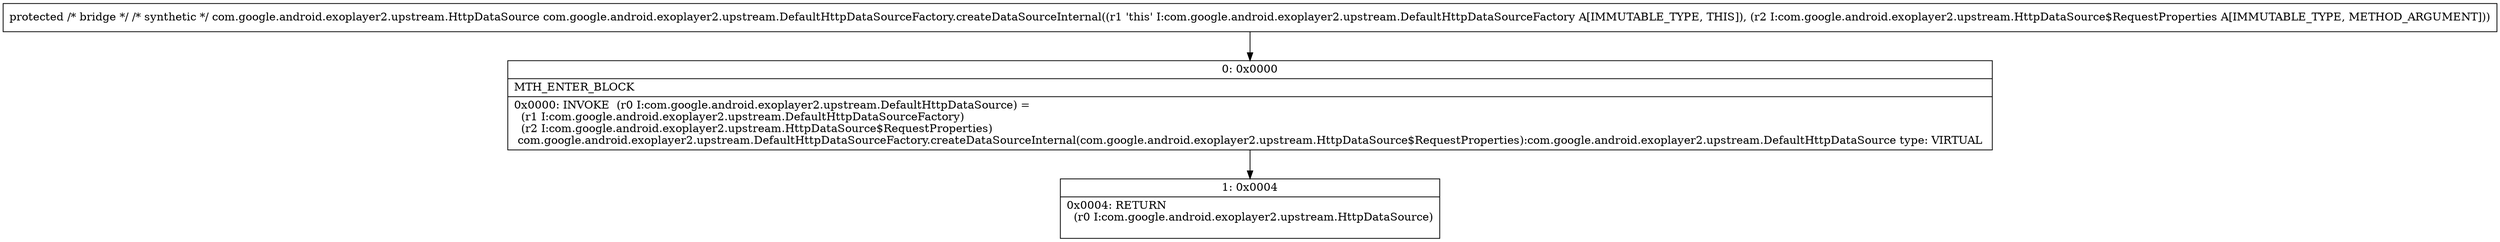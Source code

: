 digraph "CFG forcom.google.android.exoplayer2.upstream.DefaultHttpDataSourceFactory.createDataSourceInternal(Lcom\/google\/android\/exoplayer2\/upstream\/HttpDataSource$RequestProperties;)Lcom\/google\/android\/exoplayer2\/upstream\/HttpDataSource;" {
Node_0 [shape=record,label="{0\:\ 0x0000|MTH_ENTER_BLOCK\l|0x0000: INVOKE  (r0 I:com.google.android.exoplayer2.upstream.DefaultHttpDataSource) = \l  (r1 I:com.google.android.exoplayer2.upstream.DefaultHttpDataSourceFactory)\l  (r2 I:com.google.android.exoplayer2.upstream.HttpDataSource$RequestProperties)\l com.google.android.exoplayer2.upstream.DefaultHttpDataSourceFactory.createDataSourceInternal(com.google.android.exoplayer2.upstream.HttpDataSource$RequestProperties):com.google.android.exoplayer2.upstream.DefaultHttpDataSource type: VIRTUAL \l}"];
Node_1 [shape=record,label="{1\:\ 0x0004|0x0004: RETURN  \l  (r0 I:com.google.android.exoplayer2.upstream.HttpDataSource)\l \l}"];
MethodNode[shape=record,label="{protected \/* bridge *\/ \/* synthetic *\/ com.google.android.exoplayer2.upstream.HttpDataSource com.google.android.exoplayer2.upstream.DefaultHttpDataSourceFactory.createDataSourceInternal((r1 'this' I:com.google.android.exoplayer2.upstream.DefaultHttpDataSourceFactory A[IMMUTABLE_TYPE, THIS]), (r2 I:com.google.android.exoplayer2.upstream.HttpDataSource$RequestProperties A[IMMUTABLE_TYPE, METHOD_ARGUMENT])) }"];
MethodNode -> Node_0;
Node_0 -> Node_1;
}

